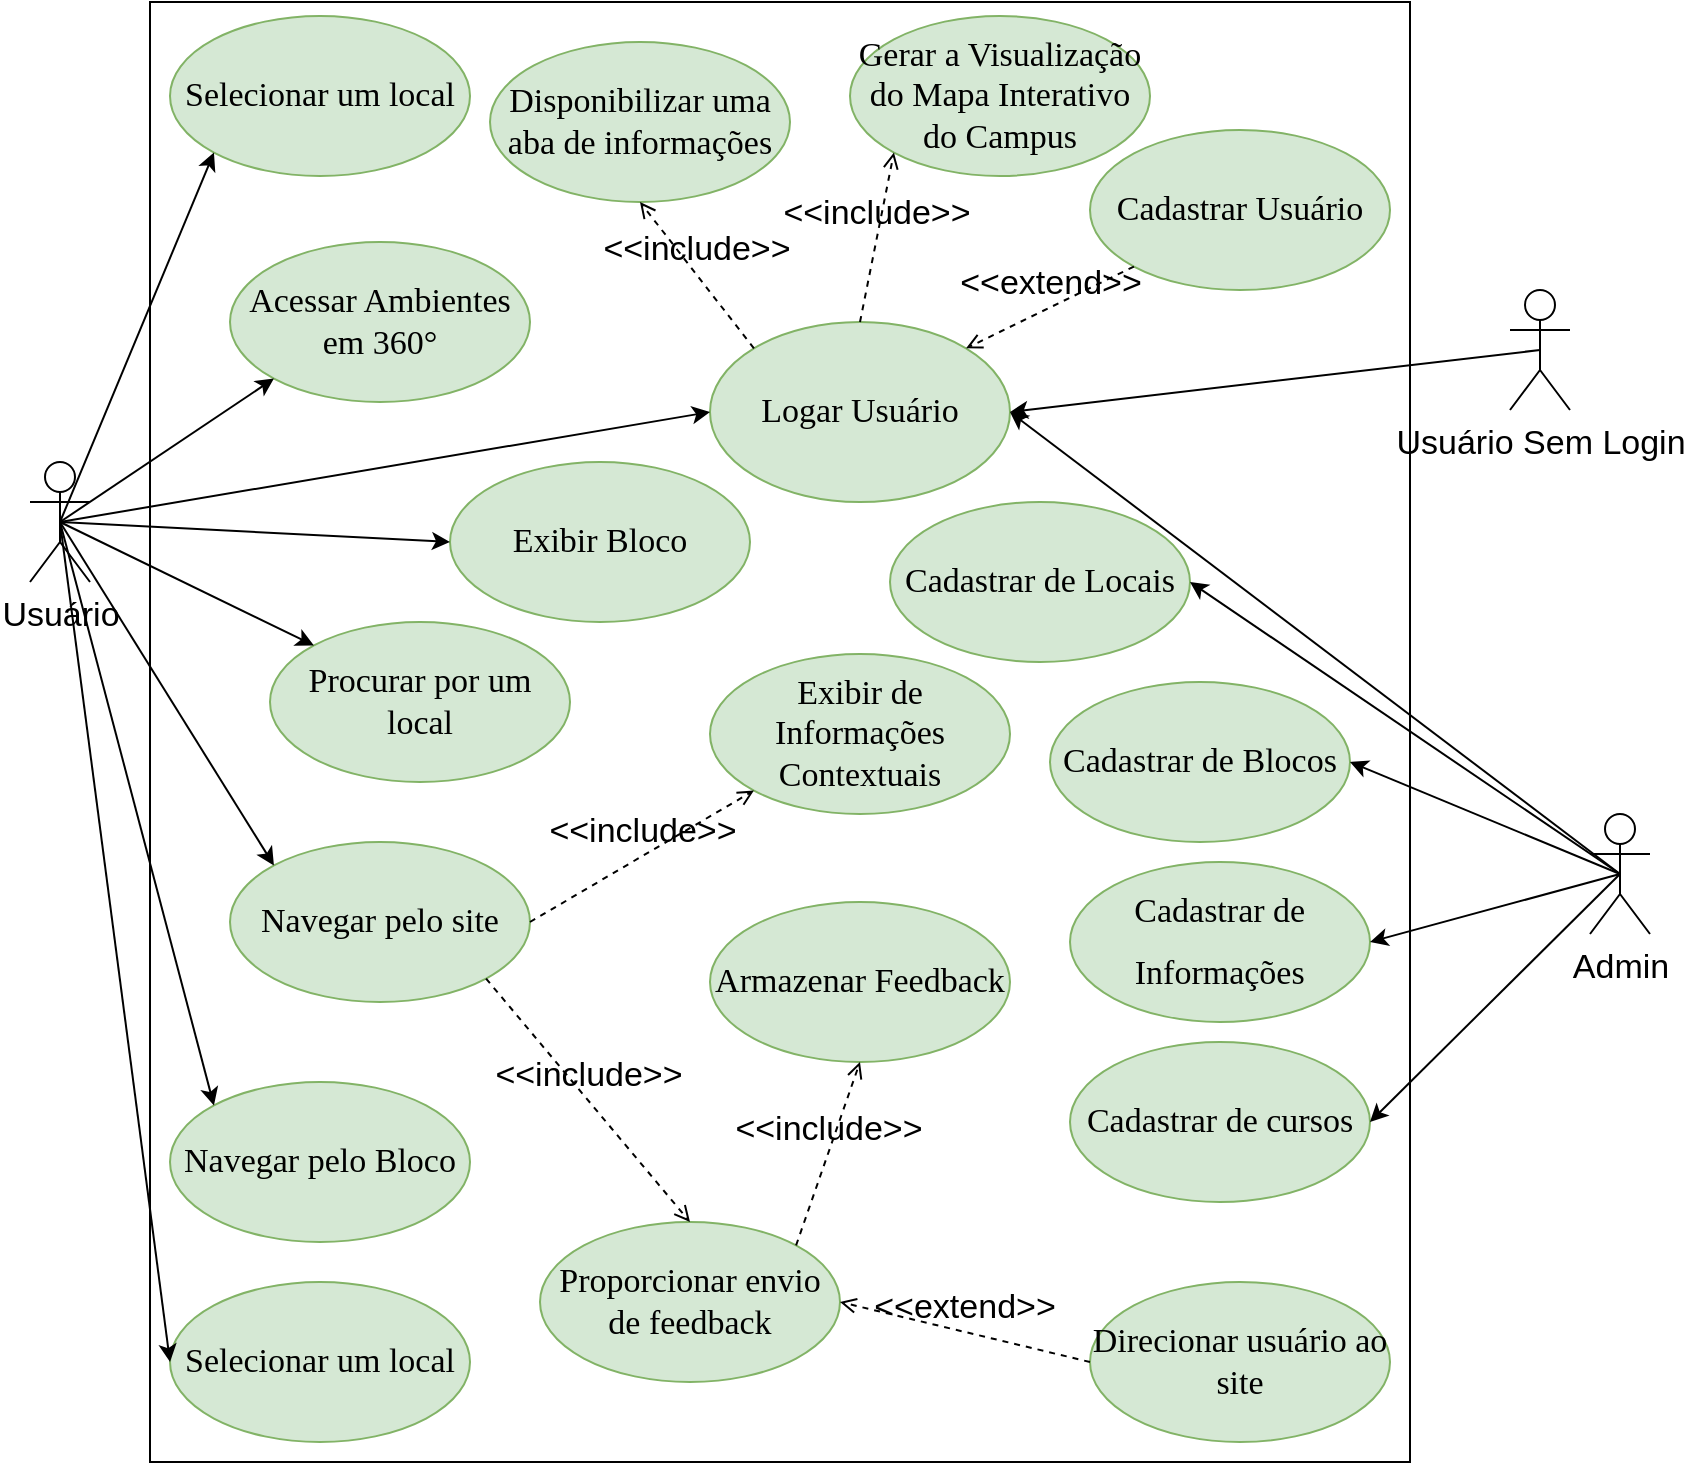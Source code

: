 <mxfile version="28.1.1">
  <diagram name="Página-1" id="K3MPkjYg-SS0c0kfxn3q">
    <mxGraphModel dx="1113" dy="-438" grid="1" gridSize="10" guides="1" tooltips="1" connect="1" arrows="1" fold="1" page="1" pageScale="1" pageWidth="850" pageHeight="1100" math="0" shadow="0">
      <root>
        <mxCell id="0" />
        <mxCell id="1" parent="0" />
        <mxCell id="F83xOVvox21xefaRlMgH-1" value="Usuário" style="shape=umlActor;verticalLabelPosition=bottom;verticalAlign=top;html=1;fontSize=17;align=center;" parent="1" vertex="1">
          <mxGeometry x="20" y="1330" width="30" height="60" as="geometry" />
        </mxCell>
        <mxCell id="F83xOVvox21xefaRlMgH-2" value="" style="rounded=0;whiteSpace=wrap;html=1;fontSize=17;align=center;" parent="1" vertex="1">
          <mxGeometry x="80" y="1100" width="630" height="730" as="geometry" />
        </mxCell>
        <mxCell id="F83xOVvox21xefaRlMgH-3" value="&lt;span id=&quot;docs-internal-guid-2376f59f-7fff-6481-4a43-9a1930fdbd82&quot;&gt;&lt;span style=&quot;font-family: &amp;quot;Times New Roman&amp;quot;, serif; color: rgb(0, 0, 0); background-color: transparent; font-variant-numeric: normal; font-variant-east-asian: normal; font-variant-alternates: normal; font-variant-position: normal; font-variant-emoji: normal; vertical-align: baseline; white-space-collapse: preserve;&quot;&gt;&lt;font&gt;Gerar a Visualização do Mapa Interativo do Campus&lt;/font&gt;&lt;/span&gt;&lt;/span&gt;" style="ellipse;whiteSpace=wrap;html=1;fillColor=#d5e8d4;strokeColor=#82b366;fillStyle=auto;fontSize=17;align=center;" parent="1" vertex="1">
          <mxGeometry x="430" y="1107" width="150" height="80" as="geometry" />
        </mxCell>
        <mxCell id="F83xOVvox21xefaRlMgH-4" value="&lt;span id=&quot;docs-internal-guid-f24437e0-7fff-d3ac-d5e2-8a2f636085c8&quot;&gt;&lt;span style=&quot;font-family: &amp;quot;Times New Roman&amp;quot;, serif; background-color: transparent; font-variant-numeric: normal; font-variant-east-asian: normal; font-variant-alternates: normal; font-variant-position: normal; font-variant-emoji: normal; vertical-align: baseline; white-space-collapse: preserve;&quot;&gt;&lt;font&gt;Acessar Ambientes em 360°&lt;/font&gt;&lt;/span&gt;&lt;/span&gt;" style="ellipse;whiteSpace=wrap;html=1;fillColor=#d5e8d4;strokeColor=#82b366;fillStyle=auto;fontSize=17;align=center;" parent="1" vertex="1">
          <mxGeometry x="120" y="1220" width="150" height="80" as="geometry" />
        </mxCell>
        <mxCell id="F83xOVvox21xefaRlMgH-5" value="&lt;span id=&quot;docs-internal-guid-231aecde-7fff-781b-ef32-82b54bf53059&quot;&gt;&lt;p style=&quot;line-height: 1.8; margin-right: 0.207pt; margin-top: 0pt; margin-bottom: 0pt;&quot; dir=&quot;ltr&quot;&gt;&lt;span style=&quot;font-family: &amp;quot;Times New Roman&amp;quot;, serif; background-color: transparent; font-variant-numeric: normal; font-variant-east-asian: normal; font-variant-alternates: normal; font-variant-position: normal; font-variant-emoji: normal; vertical-align: baseline; white-space-collapse: preserve;&quot;&gt;&lt;font&gt;Cadastrar de Informações&lt;/font&gt;&lt;/span&gt;&lt;/p&gt;&lt;/span&gt;" style="ellipse;whiteSpace=wrap;html=1;fillColor=#d5e8d4;strokeColor=#82b366;fillStyle=auto;fontSize=17;align=center;" parent="1" vertex="1">
          <mxGeometry x="540" y="1530" width="150" height="80" as="geometry" />
        </mxCell>
        <mxCell id="F83xOVvox21xefaRlMgH-6" value="&lt;span id=&quot;docs-internal-guid-2a21bf90-7fff-7d67-aaf7-011b39197655&quot;&gt;&lt;span style=&quot;font-family: &amp;quot;Times New Roman&amp;quot;, serif; background-color: transparent; font-variant-numeric: normal; font-variant-east-asian: normal; font-variant-alternates: normal; font-variant-position: normal; font-variant-emoji: normal; vertical-align: baseline; white-space-collapse: preserve;&quot;&gt;&lt;font&gt;Disponibilizar uma aba de informações&lt;/font&gt;&lt;/span&gt;&lt;/span&gt;" style="ellipse;whiteSpace=wrap;html=1;fillColor=#d5e8d4;strokeColor=#82b366;fillStyle=auto;fontSize=17;align=center;" parent="1" vertex="1">
          <mxGeometry x="250" y="1120" width="150" height="80" as="geometry" />
        </mxCell>
        <mxCell id="F83xOVvox21xefaRlMgH-7" value="&lt;span id=&quot;docs-internal-guid-4f954907-7fff-11cc-2c32-3baa7ba16f77&quot;&gt;&lt;span style=&quot;font-family: &amp;quot;Times New Roman&amp;quot;, serif; background-color: transparent; font-variant-numeric: normal; font-variant-east-asian: normal; font-variant-alternates: normal; font-variant-position: normal; font-variant-emoji: normal; vertical-align: baseline; white-space-collapse: preserve;&quot;&gt;&lt;font&gt;Exibir de Informações Contextuais&lt;/font&gt;&lt;/span&gt;&lt;/span&gt;" style="ellipse;whiteSpace=wrap;html=1;fillColor=#d5e8d4;strokeColor=#82b366;fillStyle=auto;fontSize=17;align=center;" parent="1" vertex="1">
          <mxGeometry x="360" y="1426" width="150" height="80" as="geometry" />
        </mxCell>
        <mxCell id="F83xOVvox21xefaRlMgH-8" value="&lt;span id=&quot;docs-internal-guid-c27e3f41-7fff-bd98-fa2d-bf7fd519aecd&quot;&gt;&lt;span style=&quot;font-family: &amp;quot;Times New Roman&amp;quot;, serif; background-color: transparent; font-variant-numeric: normal; font-variant-east-asian: normal; font-variant-alternates: normal; font-variant-position: normal; font-variant-emoji: normal; vertical-align: baseline; white-space-collapse: preserve;&quot;&gt;&lt;font&gt;Cadastrar de Blocos&lt;/font&gt;&lt;/span&gt;&lt;/span&gt;" style="ellipse;whiteSpace=wrap;html=1;fillColor=#d5e8d4;strokeColor=#82b366;fillStyle=auto;fontSize=17;align=center;" parent="1" vertex="1">
          <mxGeometry x="530" y="1440" width="150" height="80" as="geometry" />
        </mxCell>
        <mxCell id="F83xOVvox21xefaRlMgH-9" value="&lt;span id=&quot;docs-internal-guid-f903d0a3-7fff-7130-a1cf-d41139294f35&quot;&gt;&lt;span style=&quot;font-family: &amp;quot;Times New Roman&amp;quot;, serif; background-color: transparent; font-variant-numeric: normal; font-variant-east-asian: normal; font-variant-alternates: normal; font-variant-position: normal; font-variant-emoji: normal; vertical-align: baseline; white-space-collapse: preserve;&quot;&gt;&lt;font&gt;Exibir Bloco&lt;/font&gt;&lt;/span&gt;&lt;/span&gt;" style="ellipse;whiteSpace=wrap;html=1;fillColor=#d5e8d4;strokeColor=#82b366;fillStyle=auto;fontSize=17;align=center;" parent="1" vertex="1">
          <mxGeometry x="230" y="1330" width="150" height="80" as="geometry" />
        </mxCell>
        <mxCell id="F83xOVvox21xefaRlMgH-10" value="&lt;span id=&quot;docs-internal-guid-57134a0b-7fff-287f-7031-dcdd36b60766&quot;&gt;&lt;span style=&quot;font-family: &amp;quot;Times New Roman&amp;quot;, serif; background-color: transparent; font-variant-numeric: normal; font-variant-east-asian: normal; font-variant-alternates: normal; font-variant-position: normal; font-variant-emoji: normal; vertical-align: baseline; white-space-collapse: preserve;&quot;&gt;&lt;font&gt;Cadastrar de Locais&lt;/font&gt;&lt;/span&gt;&lt;/span&gt;" style="ellipse;whiteSpace=wrap;html=1;fillColor=#d5e8d4;strokeColor=#82b366;fillStyle=auto;fontSize=17;align=center;" parent="1" vertex="1">
          <mxGeometry x="450" y="1350" width="150" height="80" as="geometry" />
        </mxCell>
        <mxCell id="F83xOVvox21xefaRlMgH-11" value="&lt;span id=&quot;docs-internal-guid-fb038e38-7fff-4dea-e3ec-efc2f691eba1&quot;&gt;&lt;span style=&quot;font-family: &amp;quot;Times New Roman&amp;quot;, serif; background-color: transparent; font-variant-numeric: normal; font-variant-east-asian: normal; font-variant-alternates: normal; font-variant-position: normal; font-variant-emoji: normal; vertical-align: baseline; white-space-collapse: preserve;&quot;&gt;&lt;font&gt;Selecionar um local&lt;/font&gt;&lt;/span&gt;&lt;/span&gt;" style="ellipse;whiteSpace=wrap;html=1;fillColor=#d5e8d4;strokeColor=#82b366;fillStyle=auto;fontSize=17;align=center;" parent="1" vertex="1">
          <mxGeometry x="90" y="1107" width="150" height="80" as="geometry" />
        </mxCell>
        <mxCell id="F83xOVvox21xefaRlMgH-12" value="&lt;span id=&quot;docs-internal-guid-c9275b83-7fff-f508-3f18-4c6a1340f712&quot;&gt;&lt;span style=&quot;font-family: &amp;quot;Times New Roman&amp;quot;, serif; background-color: transparent; font-variant-numeric: normal; font-variant-east-asian: normal; font-variant-alternates: normal; font-variant-position: normal; font-variant-emoji: normal; vertical-align: baseline; white-space-collapse: preserve;&quot;&gt;&lt;font&gt;Procurar por um local&lt;/font&gt;&lt;/span&gt;&lt;/span&gt;" style="ellipse;whiteSpace=wrap;html=1;fillColor=#d5e8d4;strokeColor=#82b366;fillStyle=auto;fontSize=17;align=center;" parent="1" vertex="1">
          <mxGeometry x="140" y="1410" width="150" height="80" as="geometry" />
        </mxCell>
        <mxCell id="F83xOVvox21xefaRlMgH-13" value="&lt;span id=&quot;docs-internal-guid-2de2e511-7fff-af50-b191-71acd4dcefd2&quot;&gt;&lt;span style=&quot;font-family: &amp;quot;Times New Roman&amp;quot;, serif; background-color: transparent; font-variant-numeric: normal; font-variant-east-asian: normal; font-variant-alternates: normal; font-variant-position: normal; font-variant-emoji: normal; vertical-align: baseline; white-space-collapse: preserve;&quot;&gt;&lt;font&gt;Navegar pelo Bloco&lt;/font&gt;&lt;/span&gt;&lt;/span&gt;" style="ellipse;whiteSpace=wrap;html=1;fillColor=#d5e8d4;strokeColor=#82b366;fillStyle=auto;fontSize=17;align=center;" parent="1" vertex="1">
          <mxGeometry x="90" y="1640" width="150" height="80" as="geometry" />
        </mxCell>
        <mxCell id="F83xOVvox21xefaRlMgH-14" value="&lt;span id=&quot;docs-internal-guid-f60db369-7fff-7684-57ba-776f3e4cb593&quot;&gt;&lt;span style=&quot;font-family: &amp;quot;Times New Roman&amp;quot;, serif; background-color: transparent; font-variant-numeric: normal; font-variant-east-asian: normal; font-variant-alternates: normal; font-variant-position: normal; font-variant-emoji: normal; vertical-align: baseline; white-space-collapse: preserve;&quot;&gt;&lt;font&gt;Proporcionar envio de feedback&lt;/font&gt;&lt;/span&gt;&lt;/span&gt;" style="ellipse;whiteSpace=wrap;html=1;fillColor=#d5e8d4;strokeColor=#82b366;fillStyle=auto;fontSize=17;align=center;" parent="1" vertex="1">
          <mxGeometry x="275" y="1710" width="150" height="80" as="geometry" />
        </mxCell>
        <mxCell id="F83xOVvox21xefaRlMgH-15" value="&lt;span id=&quot;docs-internal-guid-271f6d08-7fff-dcd5-a9e2-8c8246d5975a&quot;&gt;&lt;span style=&quot;font-family: &amp;quot;Times New Roman&amp;quot;, serif; background-color: transparent; font-variant-numeric: normal; font-variant-east-asian: normal; font-variant-alternates: normal; font-variant-position: normal; font-variant-emoji: normal; vertical-align: baseline; white-space-collapse: preserve;&quot;&gt;&lt;font&gt;Direcionar usuário ao site&lt;/font&gt;&lt;/span&gt;&lt;/span&gt;" style="ellipse;whiteSpace=wrap;html=1;fillColor=#d5e8d4;strokeColor=#82b366;fillStyle=auto;fontSize=17;align=center;" parent="1" vertex="1">
          <mxGeometry x="550" y="1740" width="150" height="80" as="geometry" />
        </mxCell>
        <mxCell id="F83xOVvox21xefaRlMgH-16" value="&lt;span id=&quot;docs-internal-guid-fb038e38-7fff-4dea-e3ec-efc2f691eba1&quot;&gt;&lt;span style=&quot;font-family: &amp;quot;Times New Roman&amp;quot;, serif; background-color: transparent; font-variant-numeric: normal; font-variant-east-asian: normal; font-variant-alternates: normal; font-variant-position: normal; font-variant-emoji: normal; vertical-align: baseline; white-space-collapse: preserve;&quot;&gt;&lt;font&gt;Cadastrar de cursos&lt;/font&gt;&lt;/span&gt;&lt;/span&gt;" style="ellipse;whiteSpace=wrap;html=1;fillColor=#d5e8d4;strokeColor=#82b366;fillStyle=auto;fontSize=17;align=center;" parent="1" vertex="1">
          <mxGeometry x="540" y="1620" width="150" height="80" as="geometry" />
        </mxCell>
        <mxCell id="F83xOVvox21xefaRlMgH-17" value="&lt;span style=&quot;font-family: &amp;quot;Times New Roman&amp;quot;, serif; white-space-collapse: preserve;&quot;&gt;Armazenar Feedback&lt;/span&gt;" style="ellipse;whiteSpace=wrap;html=1;fillColor=#d5e8d4;strokeColor=#82b366;fillStyle=auto;fontSize=17;align=center;" parent="1" vertex="1">
          <mxGeometry x="360" y="1550" width="150" height="80" as="geometry" />
        </mxCell>
        <mxCell id="F83xOVvox21xefaRlMgH-18" value="&lt;span id=&quot;docs-internal-guid-fb038e38-7fff-4dea-e3ec-efc2f691eba1&quot;&gt;&lt;span style=&quot;font-family: &amp;quot;Times New Roman&amp;quot;, serif; background-color: transparent; font-variant-numeric: normal; font-variant-east-asian: normal; font-variant-alternates: normal; font-variant-position: normal; font-variant-emoji: normal; vertical-align: baseline; white-space-collapse: preserve;&quot;&gt;&lt;font&gt;Selecionar um local&lt;/font&gt;&lt;/span&gt;&lt;/span&gt;" style="ellipse;whiteSpace=wrap;html=1;fillColor=#d5e8d4;strokeColor=#82b366;fillStyle=auto;fontSize=17;align=center;" parent="1" vertex="1">
          <mxGeometry x="90" y="1740" width="150" height="80" as="geometry" />
        </mxCell>
        <mxCell id="F83xOVvox21xefaRlMgH-20" value="Admin" style="shape=umlActor;verticalLabelPosition=bottom;verticalAlign=top;html=1;fontSize=17;align=center;" parent="1" vertex="1">
          <mxGeometry x="800" y="1506" width="30" height="60" as="geometry" />
        </mxCell>
        <mxCell id="F83xOVvox21xefaRlMgH-21" value="&lt;span id=&quot;docs-internal-guid-fb038e38-7fff-4dea-e3ec-efc2f691eba1&quot;&gt;&lt;span style=&quot;font-family: &amp;quot;Times New Roman&amp;quot;, serif; background-color: transparent; font-variant-numeric: normal; font-variant-east-asian: normal; font-variant-alternates: normal; font-variant-position: normal; font-variant-emoji: normal; vertical-align: baseline; white-space-collapse: preserve;&quot;&gt;&lt;font&gt;Navegar pelo site&lt;/font&gt;&lt;/span&gt;&lt;/span&gt;" style="ellipse;whiteSpace=wrap;html=1;fillColor=#d5e8d4;strokeColor=#82b366;fillStyle=auto;fontSize=17;align=center;" parent="1" vertex="1">
          <mxGeometry x="120" y="1520" width="150" height="80" as="geometry" />
        </mxCell>
        <mxCell id="F83xOVvox21xefaRlMgH-22" style="rounded=0;orthogonalLoop=1;jettySize=auto;html=1;exitX=0.5;exitY=0.5;exitDx=0;exitDy=0;exitPerimeter=0;endArrow=classic;endFill=1;strokeWidth=1;jumpSize=0;strokeColor=default;entryX=0;entryY=1;entryDx=0;entryDy=0;fontSize=17;align=center;" parent="1" source="F83xOVvox21xefaRlMgH-1" target="F83xOVvox21xefaRlMgH-11" edge="1">
          <mxGeometry relative="1" as="geometry" />
        </mxCell>
        <mxCell id="F83xOVvox21xefaRlMgH-23" style="rounded=0;orthogonalLoop=1;jettySize=auto;html=1;exitX=0.5;exitY=0.5;exitDx=0;exitDy=0;exitPerimeter=0;endArrow=classic;endFill=1;strokeWidth=1;jumpSize=0;strokeColor=default;entryX=0;entryY=1;entryDx=0;entryDy=0;fontSize=17;align=center;" parent="1" source="F83xOVvox21xefaRlMgH-1" target="F83xOVvox21xefaRlMgH-4" edge="1">
          <mxGeometry relative="1" as="geometry">
            <mxPoint x="-100" y="1180" as="sourcePoint" />
            <mxPoint x="117" y="946" as="targetPoint" />
          </mxGeometry>
        </mxCell>
        <mxCell id="F83xOVvox21xefaRlMgH-24" style="rounded=0;orthogonalLoop=1;jettySize=auto;html=1;exitX=0.5;exitY=0.5;exitDx=0;exitDy=0;exitPerimeter=0;endArrow=classic;endFill=1;strokeWidth=1;jumpSize=0;strokeColor=default;entryX=0;entryY=0.5;entryDx=0;entryDy=0;fontSize=17;align=center;" parent="1" source="F83xOVvox21xefaRlMgH-1" target="F83xOVvox21xefaRlMgH-9" edge="1">
          <mxGeometry relative="1" as="geometry">
            <mxPoint x="-100" y="1180" as="sourcePoint" />
            <mxPoint x="196" y="1028" as="targetPoint" />
          </mxGeometry>
        </mxCell>
        <mxCell id="F83xOVvox21xefaRlMgH-25" style="rounded=0;orthogonalLoop=1;jettySize=auto;html=1;exitX=0.5;exitY=0.5;exitDx=0;exitDy=0;exitPerimeter=0;endArrow=classic;endFill=1;strokeWidth=1;jumpSize=0;strokeColor=default;entryX=0;entryY=0;entryDx=0;entryDy=0;fontSize=17;align=center;" parent="1" source="F83xOVvox21xefaRlMgH-1" target="F83xOVvox21xefaRlMgH-12" edge="1">
          <mxGeometry relative="1" as="geometry">
            <mxPoint x="-100" y="1180" as="sourcePoint" />
            <mxPoint x="245" y="1090" as="targetPoint" />
          </mxGeometry>
        </mxCell>
        <mxCell id="F83xOVvox21xefaRlMgH-26" style="rounded=0;orthogonalLoop=1;jettySize=auto;html=1;exitX=0.5;exitY=0.5;exitDx=0;exitDy=0;exitPerimeter=0;endArrow=classic;endFill=1;strokeWidth=1;jumpSize=0;strokeColor=default;entryX=0;entryY=0;entryDx=0;entryDy=0;fontSize=17;align=center;" parent="1" source="F83xOVvox21xefaRlMgH-1" target="F83xOVvox21xefaRlMgH-21" edge="1">
          <mxGeometry relative="1" as="geometry">
            <mxPoint x="-90" y="1190" as="sourcePoint" />
            <mxPoint x="255" y="1100" as="targetPoint" />
          </mxGeometry>
        </mxCell>
        <mxCell id="F83xOVvox21xefaRlMgH-27" style="rounded=0;orthogonalLoop=1;jettySize=auto;html=1;exitX=0.5;exitY=0.5;exitDx=0;exitDy=0;exitPerimeter=0;endArrow=classic;endFill=1;strokeWidth=1;jumpSize=0;strokeColor=default;entryX=0;entryY=0;entryDx=0;entryDy=0;fontSize=17;align=center;" parent="1" source="F83xOVvox21xefaRlMgH-1" target="F83xOVvox21xefaRlMgH-13" edge="1">
          <mxGeometry relative="1" as="geometry">
            <mxPoint x="-80" y="1200" as="sourcePoint" />
            <mxPoint x="265" y="1110" as="targetPoint" />
          </mxGeometry>
        </mxCell>
        <mxCell id="F83xOVvox21xefaRlMgH-28" style="rounded=0;orthogonalLoop=1;jettySize=auto;html=1;exitX=0.5;exitY=0.5;exitDx=0;exitDy=0;exitPerimeter=0;endArrow=classic;endFill=1;strokeWidth=1;jumpSize=0;strokeColor=default;entryX=0;entryY=0.5;entryDx=0;entryDy=0;fontSize=17;align=center;" parent="1" source="F83xOVvox21xefaRlMgH-1" target="F83xOVvox21xefaRlMgH-18" edge="1">
          <mxGeometry relative="1" as="geometry">
            <mxPoint x="-100" y="1180" as="sourcePoint" />
            <mxPoint x="165" y="1360" as="targetPoint" />
          </mxGeometry>
        </mxCell>
        <mxCell id="F83xOVvox21xefaRlMgH-35" style="rounded=0;orthogonalLoop=1;jettySize=auto;html=1;exitX=0.5;exitY=0.5;exitDx=0;exitDy=0;exitPerimeter=0;endArrow=classic;endFill=1;strokeWidth=1;jumpSize=0;strokeColor=default;entryX=1;entryY=0.5;entryDx=0;entryDy=0;fontSize=17;align=center;" parent="1" source="F83xOVvox21xefaRlMgH-20" target="F83xOVvox21xefaRlMgH-8" edge="1">
          <mxGeometry relative="1" as="geometry">
            <mxPoint x="965" y="1570" as="sourcePoint" />
            <mxPoint x="775" y="1780" as="targetPoint" />
          </mxGeometry>
        </mxCell>
        <mxCell id="F83xOVvox21xefaRlMgH-36" style="rounded=0;orthogonalLoop=1;jettySize=auto;html=1;exitX=0.5;exitY=0.5;exitDx=0;exitDy=0;exitPerimeter=0;endArrow=classic;endFill=1;strokeWidth=1;jumpSize=0;strokeColor=default;entryX=1;entryY=0.5;entryDx=0;entryDy=0;fontSize=17;align=center;" parent="1" source="F83xOVvox21xefaRlMgH-20" target="F83xOVvox21xefaRlMgH-16" edge="1">
          <mxGeometry relative="1" as="geometry">
            <mxPoint x="980" y="1710" as="sourcePoint" />
            <mxPoint x="833" y="1608" as="targetPoint" />
          </mxGeometry>
        </mxCell>
        <mxCell id="F83xOVvox21xefaRlMgH-37" style="rounded=0;orthogonalLoop=1;jettySize=auto;html=1;exitX=0.5;exitY=0.5;exitDx=0;exitDy=0;exitPerimeter=0;endArrow=classic;endFill=1;strokeWidth=1;jumpSize=0;strokeColor=default;entryX=1;entryY=0.5;entryDx=0;entryDy=0;fontSize=17;align=center;" parent="1" source="F83xOVvox21xefaRlMgH-20" target="F83xOVvox21xefaRlMgH-5" edge="1">
          <mxGeometry relative="1" as="geometry">
            <mxPoint x="990" y="1720" as="sourcePoint" />
            <mxPoint x="843" y="1618" as="targetPoint" />
          </mxGeometry>
        </mxCell>
        <mxCell id="F83xOVvox21xefaRlMgH-38" style="rounded=0;orthogonalLoop=1;jettySize=auto;html=1;exitX=0.5;exitY=0.5;exitDx=0;exitDy=0;exitPerimeter=0;endArrow=classic;endFill=1;strokeWidth=1;jumpSize=0;strokeColor=default;entryX=1;entryY=0.5;entryDx=0;entryDy=0;fontSize=17;align=center;" parent="1" source="F83xOVvox21xefaRlMgH-20" target="F83xOVvox21xefaRlMgH-10" edge="1">
          <mxGeometry relative="1" as="geometry">
            <mxPoint x="1000" y="1730" as="sourcePoint" />
            <mxPoint x="853" y="1628" as="targetPoint" />
          </mxGeometry>
        </mxCell>
        <mxCell id="P-5V8FdcP5-6O3BqUtUe-1" value="&lt;font face=&quot;Times New Roman, serif&quot;&gt;&lt;span style=&quot;white-space-collapse: preserve;&quot;&gt;Logar Usuário&lt;/span&gt;&lt;/font&gt;" style="ellipse;whiteSpace=wrap;html=1;fillColor=#d5e8d4;strokeColor=#82b366;fillStyle=auto;fontSize=17;align=center;" parent="1" vertex="1">
          <mxGeometry x="360" y="1260" width="150" height="90" as="geometry" />
        </mxCell>
        <mxCell id="P-5V8FdcP5-6O3BqUtUe-2" value="&lt;span style=&quot;font-family: &amp;quot;Times New Roman&amp;quot;, serif; white-space-collapse: preserve;&quot;&gt;Cadastrar Usuário&lt;/span&gt;" style="ellipse;whiteSpace=wrap;html=1;fillColor=#d5e8d4;strokeColor=#82b366;fillStyle=auto;fontSize=17;align=center;" parent="1" vertex="1">
          <mxGeometry x="550" y="1164" width="150" height="80" as="geometry" />
        </mxCell>
        <mxCell id="P-5V8FdcP5-6O3BqUtUe-7" style="rounded=0;orthogonalLoop=1;jettySize=auto;html=1;exitX=0.5;exitY=0.5;exitDx=0;exitDy=0;exitPerimeter=0;entryX=1;entryY=0.5;entryDx=0;entryDy=0;fontSize=17;align=center;" parent="1" source="P-5V8FdcP5-6O3BqUtUe-3" target="P-5V8FdcP5-6O3BqUtUe-1" edge="1">
          <mxGeometry relative="1" as="geometry">
            <mxPoint x="954.5" y="1210" as="targetPoint" />
          </mxGeometry>
        </mxCell>
        <mxCell id="P-5V8FdcP5-6O3BqUtUe-3" value="Usuário Sem Login" style="shape=umlActor;verticalLabelPosition=bottom;verticalAlign=top;html=1;fontSize=17;align=center;" parent="1" vertex="1">
          <mxGeometry x="760" y="1244" width="30" height="60" as="geometry" />
        </mxCell>
        <mxCell id="P-5V8FdcP5-6O3BqUtUe-4" style="rounded=0;orthogonalLoop=1;jettySize=auto;html=1;exitX=0.5;exitY=0.5;exitDx=0;exitDy=0;exitPerimeter=0;endArrow=classic;endFill=1;strokeWidth=1;jumpSize=0;strokeColor=default;entryX=1;entryY=0.5;entryDx=0;entryDy=0;fontSize=17;align=center;" parent="1" source="F83xOVvox21xefaRlMgH-20" target="P-5V8FdcP5-6O3BqUtUe-1" edge="1">
          <mxGeometry relative="1" as="geometry">
            <mxPoint x="1015" y="1520" as="sourcePoint" />
            <mxPoint x="838" y="1498" as="targetPoint" />
          </mxGeometry>
        </mxCell>
        <mxCell id="P-5V8FdcP5-6O3BqUtUe-5" style="rounded=0;orthogonalLoop=1;jettySize=auto;html=1;exitX=0.5;exitY=0.5;exitDx=0;exitDy=0;exitPerimeter=0;endArrow=classic;endFill=1;strokeWidth=1;jumpSize=0;strokeColor=default;entryX=0;entryY=0.5;entryDx=0;entryDy=0;fontSize=17;align=center;" parent="1" source="F83xOVvox21xefaRlMgH-1" target="P-5V8FdcP5-6O3BqUtUe-1" edge="1">
          <mxGeometry relative="1" as="geometry">
            <mxPoint x="-245" y="1220" as="sourcePoint" />
            <mxPoint x="405" y="1357" as="targetPoint" />
          </mxGeometry>
        </mxCell>
        <mxCell id="P-5V8FdcP5-6O3BqUtUe-12" value="&amp;lt;&amp;lt;extend&amp;gt;&amp;gt;" style="html=1;verticalAlign=bottom;labelBackgroundColor=none;endArrow=open;endFill=0;dashed=1;rounded=0;exitX=0;exitY=1;exitDx=0;exitDy=0;entryX=1;entryY=0;entryDx=0;entryDy=0;fontSize=17;align=center;" parent="1" source="P-5V8FdcP5-6O3BqUtUe-2" target="P-5V8FdcP5-6O3BqUtUe-1" edge="1">
          <mxGeometry width="160" relative="1" as="geometry">
            <mxPoint x="485" y="1280" as="sourcePoint" />
            <mxPoint x="645" y="1280" as="targetPoint" />
          </mxGeometry>
        </mxCell>
        <mxCell id="P-5V8FdcP5-6O3BqUtUe-13" value="&amp;lt;&amp;lt;include&amp;gt;&amp;gt;" style="html=1;verticalAlign=bottom;labelBackgroundColor=none;endArrow=open;endFill=0;dashed=1;rounded=0;exitX=0;exitY=0;exitDx=0;exitDy=0;entryX=0.5;entryY=1;entryDx=0;entryDy=0;fontSize=17;align=center;" parent="1" source="P-5V8FdcP5-6O3BqUtUe-1" target="F83xOVvox21xefaRlMgH-6" edge="1">
          <mxGeometry width="160" relative="1" as="geometry">
            <mxPoint x="485" y="1280" as="sourcePoint" />
            <mxPoint x="645" y="1280" as="targetPoint" />
          </mxGeometry>
        </mxCell>
        <mxCell id="P-5V8FdcP5-6O3BqUtUe-14" value="&amp;lt;&amp;lt;include&amp;gt;&amp;gt;" style="html=1;verticalAlign=bottom;labelBackgroundColor=none;endArrow=open;endFill=0;dashed=1;rounded=0;exitX=1;exitY=0.5;exitDx=0;exitDy=0;fontSize=17;align=center;entryX=0;entryY=1;entryDx=0;entryDy=0;" parent="1" source="F83xOVvox21xefaRlMgH-21" target="F83xOVvox21xefaRlMgH-7" edge="1">
          <mxGeometry width="160" relative="1" as="geometry">
            <mxPoint x="485" y="1530" as="sourcePoint" />
            <mxPoint x="645" y="1530" as="targetPoint" />
          </mxGeometry>
        </mxCell>
        <mxCell id="P-5V8FdcP5-6O3BqUtUe-15" value="&amp;lt;&amp;lt;include&amp;gt;&amp;gt;" style="html=1;verticalAlign=bottom;labelBackgroundColor=none;endArrow=open;endFill=0;dashed=1;rounded=0;exitX=1;exitY=1;exitDx=0;exitDy=0;entryX=0.5;entryY=0;entryDx=0;entryDy=0;fontSize=17;align=center;" parent="1" source="F83xOVvox21xefaRlMgH-21" target="F83xOVvox21xefaRlMgH-14" edge="1">
          <mxGeometry width="160" relative="1" as="geometry">
            <mxPoint x="485" y="1780" as="sourcePoint" />
            <mxPoint x="645" y="1780" as="targetPoint" />
          </mxGeometry>
        </mxCell>
        <mxCell id="P-5V8FdcP5-6O3BqUtUe-18" value="&amp;lt;&amp;lt;include&amp;gt;&amp;gt;" style="html=1;verticalAlign=bottom;labelBackgroundColor=none;endArrow=open;endFill=0;dashed=1;rounded=0;exitX=1;exitY=0;exitDx=0;exitDy=0;entryX=0.5;entryY=1;entryDx=0;entryDy=0;fontSize=17;align=center;" parent="1" source="F83xOVvox21xefaRlMgH-14" target="F83xOVvox21xefaRlMgH-17" edge="1">
          <mxGeometry width="160" relative="1" as="geometry">
            <mxPoint x="370" y="1710" as="sourcePoint" />
            <mxPoint x="453" y="1789" as="targetPoint" />
          </mxGeometry>
        </mxCell>
        <mxCell id="P-5V8FdcP5-6O3BqUtUe-19" value="&amp;lt;&amp;lt;extend&amp;gt;&amp;gt;" style="html=1;verticalAlign=bottom;labelBackgroundColor=none;endArrow=open;endFill=0;dashed=1;rounded=0;entryX=1;entryY=0.5;entryDx=0;entryDy=0;exitX=0;exitY=0.5;exitDx=0;exitDy=0;fontSize=17;align=center;" parent="1" source="F83xOVvox21xefaRlMgH-15" target="F83xOVvox21xefaRlMgH-14" edge="1">
          <mxGeometry width="160" relative="1" as="geometry">
            <mxPoint x="790" y="1180" as="sourcePoint" />
            <mxPoint x="790" y="1230" as="targetPoint" />
          </mxGeometry>
        </mxCell>
        <mxCell id="P-5V8FdcP5-6O3BqUtUe-20" value="&amp;lt;&amp;lt;include&amp;gt;&amp;gt;" style="html=1;verticalAlign=bottom;labelBackgroundColor=none;endArrow=open;endFill=0;dashed=1;rounded=0;exitX=0.5;exitY=0;exitDx=0;exitDy=0;entryX=0;entryY=1;entryDx=0;entryDy=0;fontSize=17;align=center;" parent="1" source="P-5V8FdcP5-6O3BqUtUe-1" target="F83xOVvox21xefaRlMgH-3" edge="1">
          <mxGeometry width="160" relative="1" as="geometry">
            <mxPoint x="737" y="1243" as="sourcePoint" />
            <mxPoint x="595" y="1230" as="targetPoint" />
          </mxGeometry>
        </mxCell>
      </root>
    </mxGraphModel>
  </diagram>
</mxfile>
